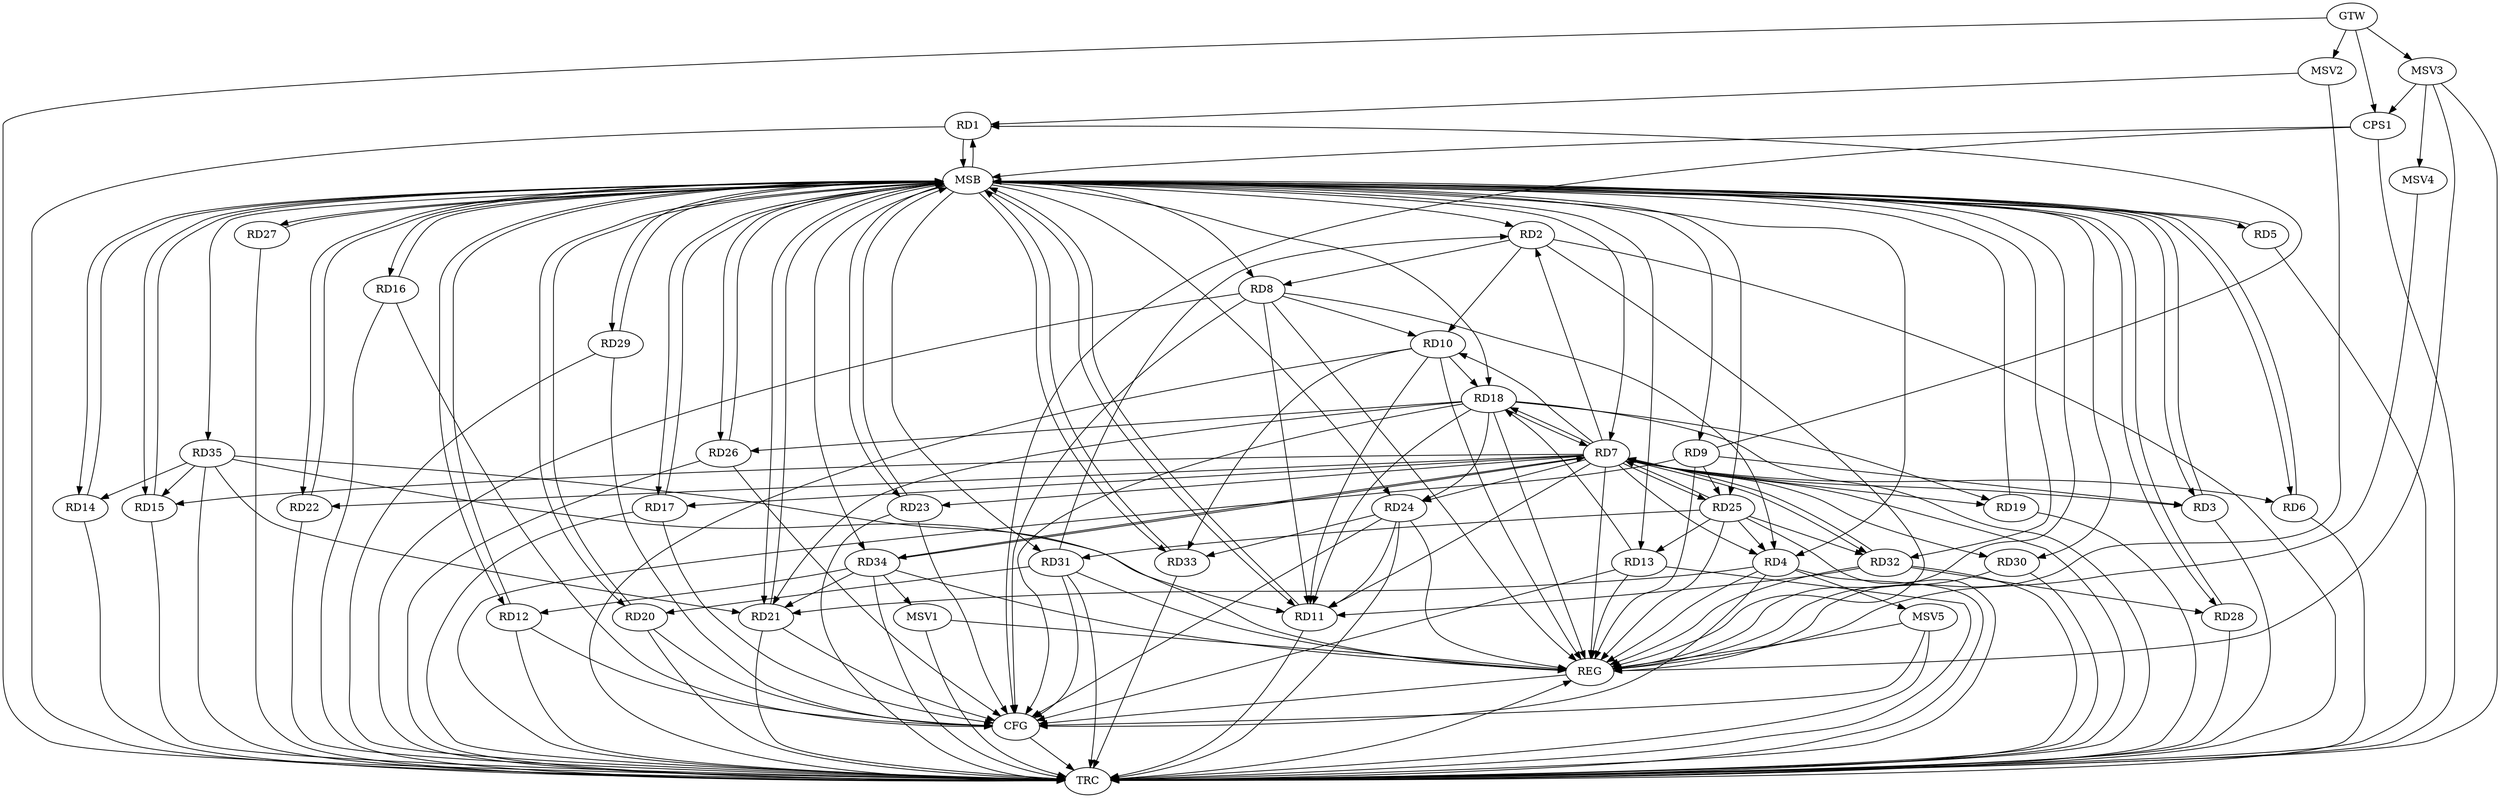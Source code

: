 strict digraph G {
  RD1 [ label="RD1" ];
  RD2 [ label="RD2" ];
  RD3 [ label="RD3" ];
  RD4 [ label="RD4" ];
  RD5 [ label="RD5" ];
  RD6 [ label="RD6" ];
  RD7 [ label="RD7" ];
  RD8 [ label="RD8" ];
  RD9 [ label="RD9" ];
  RD10 [ label="RD10" ];
  RD11 [ label="RD11" ];
  RD12 [ label="RD12" ];
  RD13 [ label="RD13" ];
  RD14 [ label="RD14" ];
  RD15 [ label="RD15" ];
  RD16 [ label="RD16" ];
  RD17 [ label="RD17" ];
  RD18 [ label="RD18" ];
  RD19 [ label="RD19" ];
  RD20 [ label="RD20" ];
  RD21 [ label="RD21" ];
  RD22 [ label="RD22" ];
  RD23 [ label="RD23" ];
  RD24 [ label="RD24" ];
  RD25 [ label="RD25" ];
  RD26 [ label="RD26" ];
  RD27 [ label="RD27" ];
  RD28 [ label="RD28" ];
  RD29 [ label="RD29" ];
  RD30 [ label="RD30" ];
  RD31 [ label="RD31" ];
  RD32 [ label="RD32" ];
  RD33 [ label="RD33" ];
  RD34 [ label="RD34" ];
  RD35 [ label="RD35" ];
  CPS1 [ label="CPS1" ];
  GTW [ label="GTW" ];
  REG [ label="REG" ];
  MSB [ label="MSB" ];
  CFG [ label="CFG" ];
  TRC [ label="TRC" ];
  MSV1 [ label="MSV1" ];
  MSV2 [ label="MSV2" ];
  MSV3 [ label="MSV3" ];
  MSV4 [ label="MSV4" ];
  MSV5 [ label="MSV5" ];
  RD9 -> RD1;
  RD7 -> RD2;
  RD2 -> RD8;
  RD2 -> RD10;
  RD31 -> RD2;
  RD9 -> RD3;
  RD8 -> RD4;
  RD4 -> RD21;
  RD25 -> RD4;
  RD7 -> RD6;
  RD7 -> RD10;
  RD7 -> RD11;
  RD7 -> RD15;
  RD7 -> RD18;
  RD18 -> RD7;
  RD7 -> RD19;
  RD7 -> RD24;
  RD25 -> RD7;
  RD32 -> RD7;
  RD34 -> RD7;
  RD8 -> RD10;
  RD8 -> RD11;
  RD9 -> RD25;
  RD10 -> RD11;
  RD10 -> RD18;
  RD10 -> RD33;
  RD18 -> RD11;
  RD24 -> RD11;
  RD32 -> RD11;
  RD35 -> RD11;
  RD34 -> RD12;
  RD13 -> RD18;
  RD25 -> RD13;
  RD35 -> RD14;
  RD35 -> RD15;
  RD18 -> RD19;
  RD18 -> RD21;
  RD18 -> RD24;
  RD18 -> RD26;
  RD31 -> RD20;
  RD34 -> RD21;
  RD35 -> RD21;
  RD24 -> RD33;
  RD25 -> RD31;
  RD25 -> RD32;
  RD32 -> RD28;
  GTW -> CPS1;
  RD2 -> REG;
  RD4 -> REG;
  RD7 -> REG;
  RD8 -> REG;
  RD9 -> REG;
  RD10 -> REG;
  RD13 -> REG;
  RD18 -> REG;
  RD24 -> REG;
  RD25 -> REG;
  RD30 -> REG;
  RD31 -> REG;
  RD32 -> REG;
  RD34 -> REG;
  RD35 -> REG;
  RD1 -> MSB;
  MSB -> RD9;
  MSB -> RD16;
  MSB -> RD21;
  MSB -> REG;
  RD3 -> MSB;
  MSB -> RD18;
  MSB -> RD26;
  MSB -> RD27;
  MSB -> RD33;
  RD5 -> MSB;
  MSB -> RD3;
  MSB -> RD4;
  MSB -> RD13;
  MSB -> RD14;
  MSB -> RD24;
  MSB -> RD29;
  MSB -> RD31;
  RD6 -> MSB;
  MSB -> RD8;
  MSB -> RD17;
  RD11 -> MSB;
  MSB -> RD6;
  MSB -> RD28;
  RD12 -> MSB;
  MSB -> RD5;
  MSB -> RD35;
  RD14 -> MSB;
  MSB -> RD23;
  RD15 -> MSB;
  RD16 -> MSB;
  MSB -> RD1;
  MSB -> RD11;
  MSB -> RD12;
  RD17 -> MSB;
  RD19 -> MSB;
  MSB -> RD25;
  RD20 -> MSB;
  MSB -> RD15;
  RD21 -> MSB;
  MSB -> RD7;
  RD22 -> MSB;
  RD23 -> MSB;
  MSB -> RD2;
  MSB -> RD34;
  RD26 -> MSB;
  MSB -> RD32;
  RD27 -> MSB;
  MSB -> RD22;
  MSB -> RD30;
  RD28 -> MSB;
  RD29 -> MSB;
  RD33 -> MSB;
  CPS1 -> MSB;
  MSB -> RD20;
  RD13 -> CFG;
  RD16 -> CFG;
  RD4 -> CFG;
  RD26 -> CFG;
  RD18 -> CFG;
  RD8 -> CFG;
  CPS1 -> CFG;
  RD21 -> CFG;
  RD24 -> CFG;
  RD12 -> CFG;
  RD29 -> CFG;
  RD20 -> CFG;
  RD23 -> CFG;
  RD17 -> CFG;
  RD31 -> CFG;
  REG -> CFG;
  RD1 -> TRC;
  RD2 -> TRC;
  RD3 -> TRC;
  RD4 -> TRC;
  RD5 -> TRC;
  RD6 -> TRC;
  RD7 -> TRC;
  RD8 -> TRC;
  RD9 -> TRC;
  RD10 -> TRC;
  RD11 -> TRC;
  RD12 -> TRC;
  RD13 -> TRC;
  RD14 -> TRC;
  RD15 -> TRC;
  RD16 -> TRC;
  RD17 -> TRC;
  RD18 -> TRC;
  RD19 -> TRC;
  RD20 -> TRC;
  RD21 -> TRC;
  RD22 -> TRC;
  RD23 -> TRC;
  RD24 -> TRC;
  RD25 -> TRC;
  RD26 -> TRC;
  RD27 -> TRC;
  RD28 -> TRC;
  RD29 -> TRC;
  RD30 -> TRC;
  RD31 -> TRC;
  RD32 -> TRC;
  RD33 -> TRC;
  RD34 -> TRC;
  RD35 -> TRC;
  CPS1 -> TRC;
  GTW -> TRC;
  CFG -> TRC;
  TRC -> REG;
  RD7 -> RD32;
  RD7 -> RD3;
  RD7 -> RD22;
  RD7 -> RD25;
  RD7 -> RD34;
  RD7 -> RD4;
  RD7 -> RD30;
  RD7 -> RD23;
  RD7 -> RD17;
  RD34 -> MSV1;
  MSV1 -> REG;
  MSV1 -> TRC;
  MSV2 -> RD1;
  GTW -> MSV2;
  MSV2 -> REG;
  MSV3 -> CPS1;
  GTW -> MSV3;
  MSV3 -> REG;
  MSV3 -> TRC;
  MSV3 -> MSV4;
  MSV4 -> REG;
  RD4 -> MSV5;
  MSV5 -> REG;
  MSV5 -> TRC;
  MSV5 -> CFG;
}
